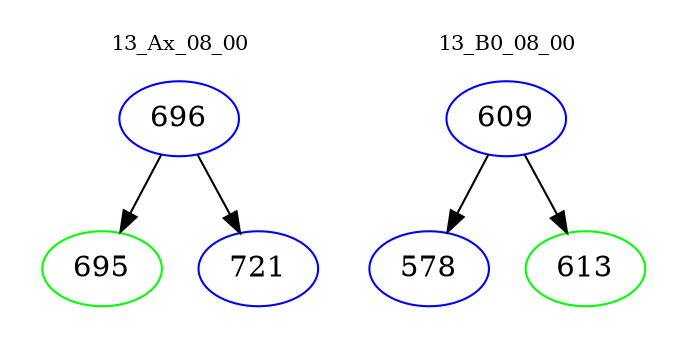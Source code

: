 digraph{
subgraph cluster_0 {
color = white
label = "13_Ax_08_00";
fontsize=10;
T0_696 [label="696", color="blue"]
T0_696 -> T0_695 [color="black"]
T0_695 [label="695", color="green"]
T0_696 -> T0_721 [color="black"]
T0_721 [label="721", color="blue"]
}
subgraph cluster_1 {
color = white
label = "13_B0_08_00";
fontsize=10;
T1_609 [label="609", color="blue"]
T1_609 -> T1_578 [color="black"]
T1_578 [label="578", color="blue"]
T1_609 -> T1_613 [color="black"]
T1_613 [label="613", color="green"]
}
}
